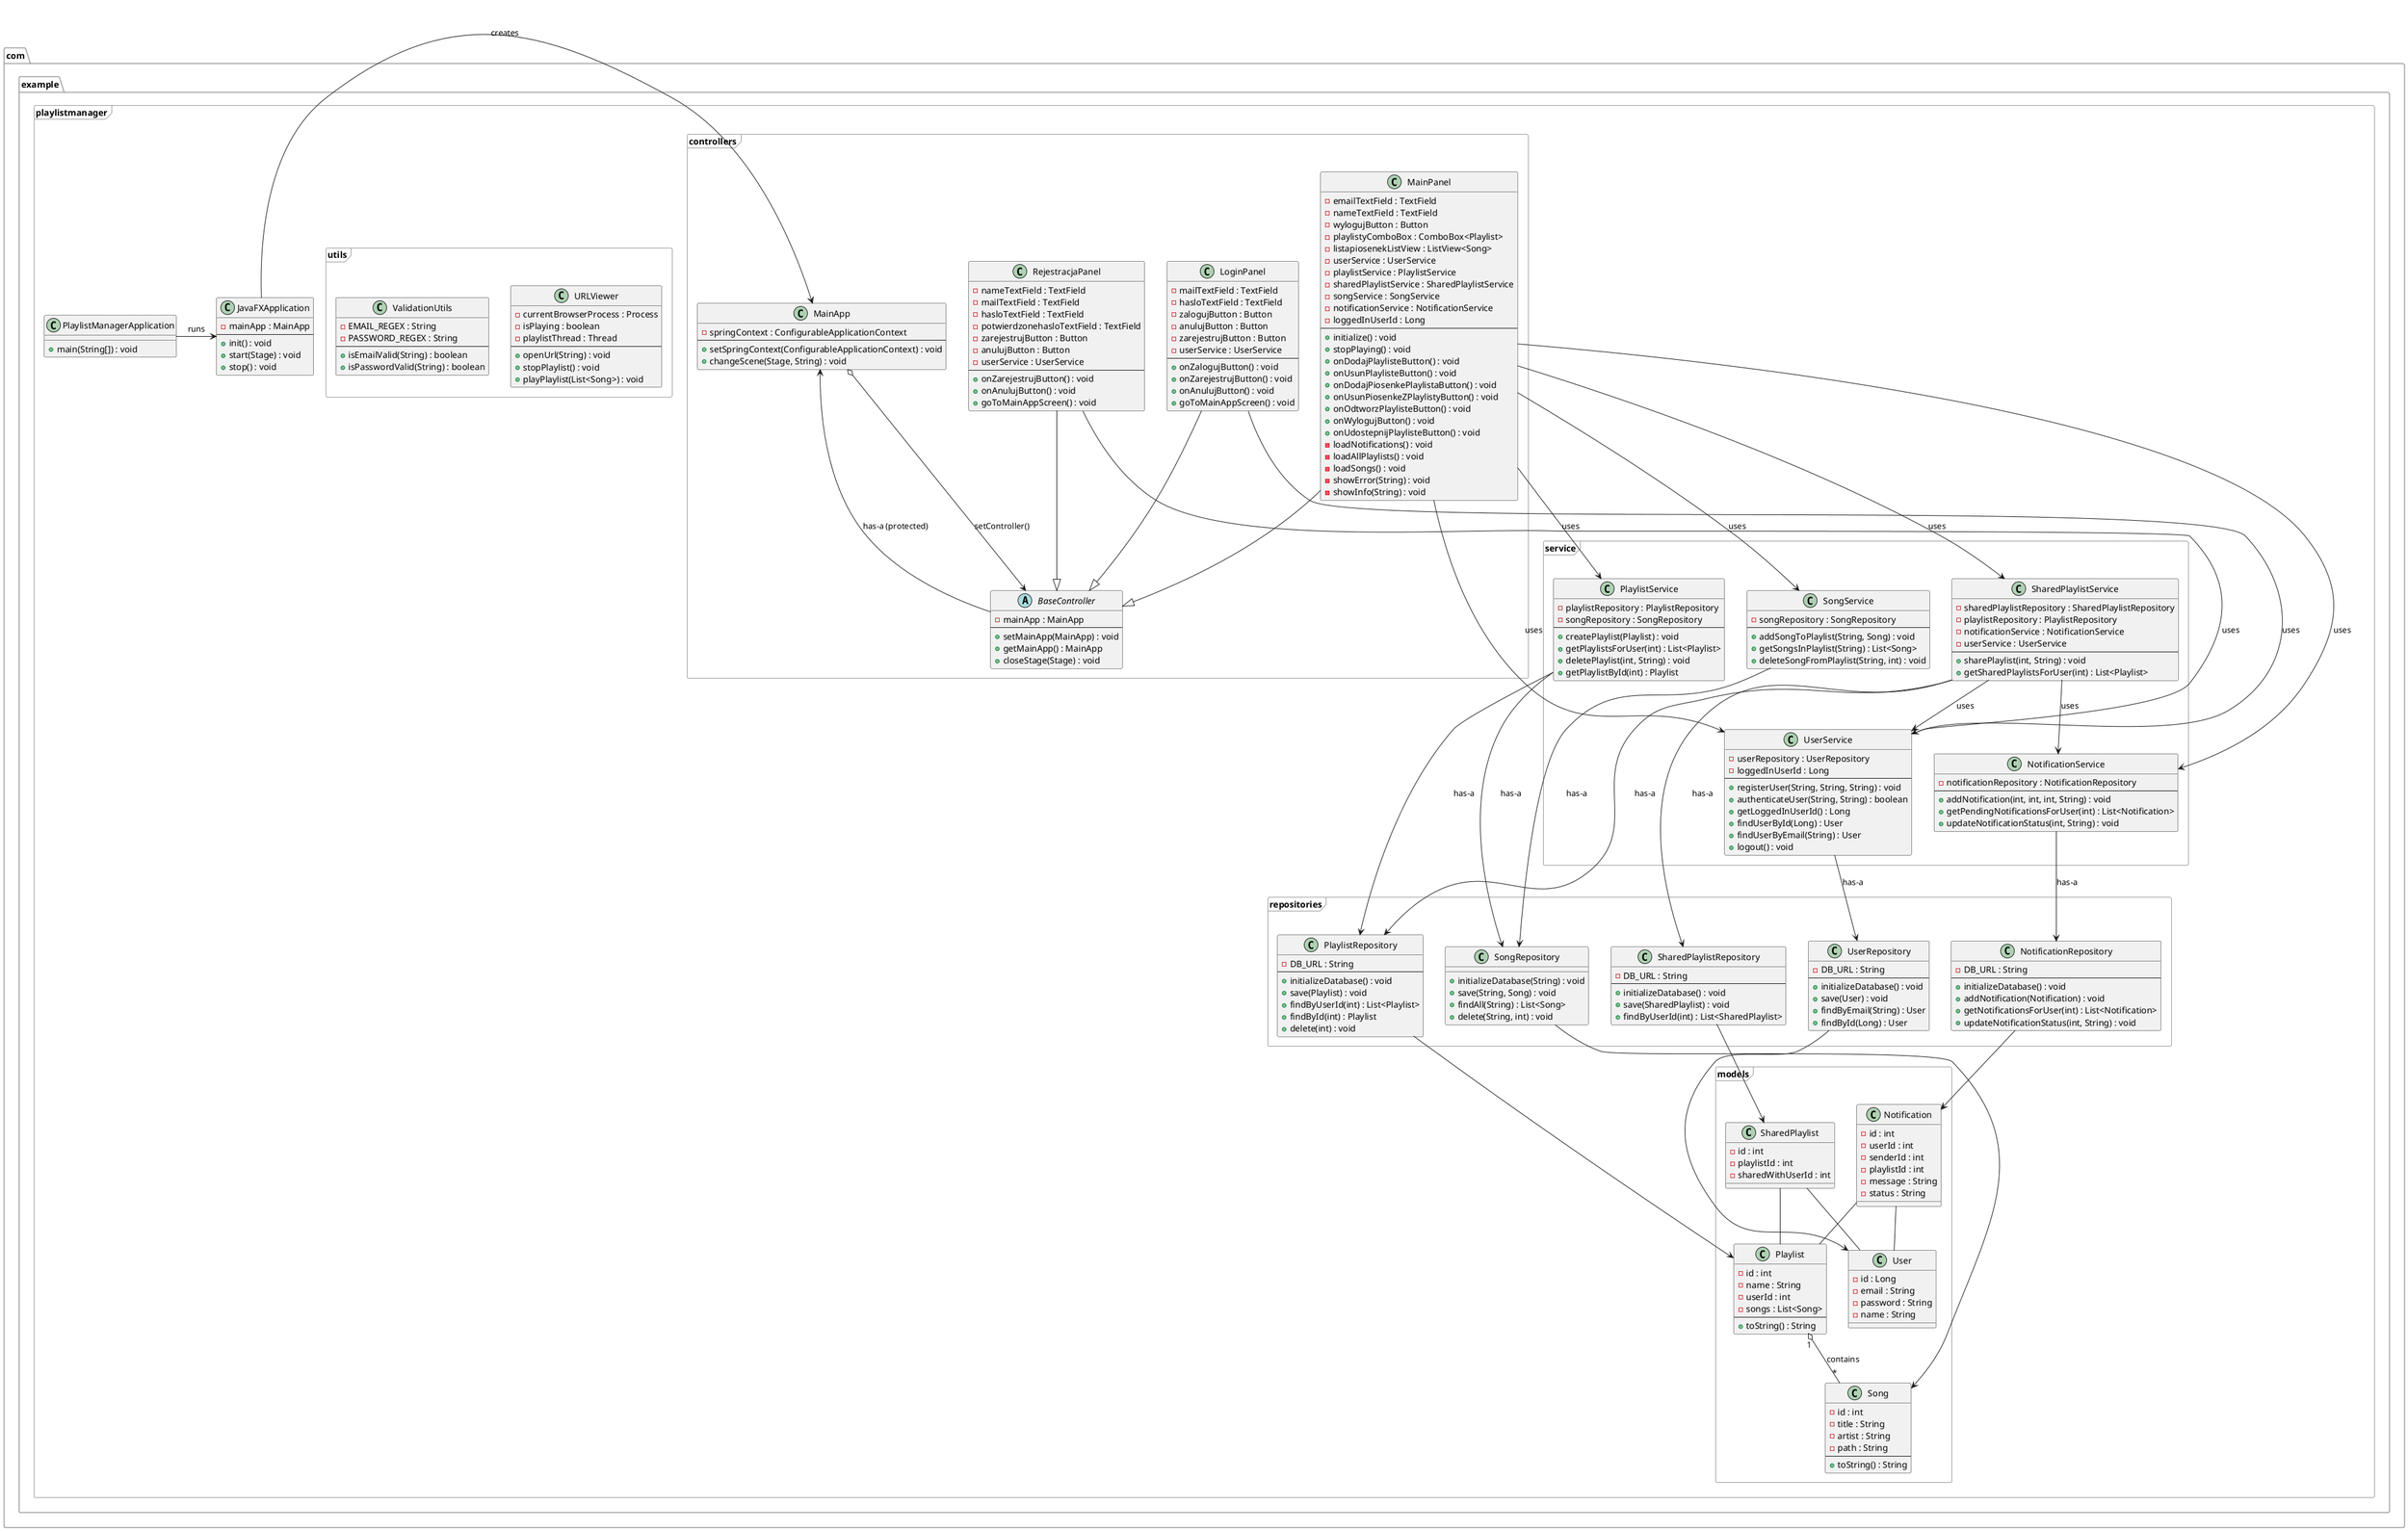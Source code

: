 @startuml
skinparam packageTitleBackgroundColor #DDDDDD
skinparam packageBorderColor #999999
skinparam shadowing false

' Możesz ustawić orientację diagramu (układ top-down lub left-right)
' left to right direction

' Pakiet z kontrolerami
package "com.example.playlistmanager.controllers" <<Frame>> {
  abstract class BaseController {
    - mainApp : MainApp
    --
    + setMainApp(MainApp) : void
    + getMainApp() : MainApp
    + closeStage(Stage) : void
  }

  class MainApp {
    - springContext : ConfigurableApplicationContext
    --
    + setSpringContext(ConfigurableApplicationContext) : void
    + changeScene(Stage, String) : void
  }

  class LoginPanel {
    - mailTextField : TextField
    - hasloTextField : TextField
    - zalogujButton : Button
    - anulujButton : Button
    - zarejestrujButton : Button
    - userService : UserService
    --
    + onZalogujButton() : void
    + onZarejestrujButton() : void
    + onAnulujButton() : void
    + goToMainAppScreen() : void
  }

  class MainPanel {
    - emailTextField : TextField
    - nameTextField : TextField
    - wylogujButton : Button
    - playlistyComboBox : ComboBox<Playlist>
    - listapiosenekListView : ListView<Song>
    - userService : UserService
    - playlistService : PlaylistService
    - sharedPlaylistService : SharedPlaylistService
    - songService : SongService
    - notificationService : NotificationService
    - loggedInUserId : Long
    --
    + initialize() : void
    + stopPlaying() : void
    + onDodajPlaylisteButton() : void
    + onUsunPlaylisteButton() : void
    + onDodajPiosenkePlaylistaButton() : void
    + onUsunPiosenkeZPlaylistyButton() : void
    + onOdtworzPlaylisteButton() : void
    + onWylogujButton() : void
    + onUdostepnijPlaylisteButton() : void
    - loadNotifications() : void
    - loadAllPlaylists() : void
    - loadSongs() : void
    - showError(String) : void
    - showInfo(String) : void
  }

  class RejestracjaPanel {
    - nameTextField : TextField
    - mailTextField : TextField
    - hasloTextField : TextField
    - potwierdzonehasloTextField : TextField
    - zarejestrujButton : Button
    - anulujButton : Button
    - userService : UserService
    --
    + onZarejestrujButton() : void
    + onAnulujButton() : void
    + goToMainAppScreen() : void
  }

  ' Dziedziczenie kontrolerów
  LoginPanel --|> BaseController
  MainPanel --|> BaseController
  RejestracjaPanel --|> BaseController
}

' Pakiet z modelami
package "com.example.playlistmanager.models" <<Frame>> {
  class Notification {
    - id : int
    - userId : int
    - senderId : int
    - playlistId : int
    - message : String
    - status : String
  }

  class Playlist {
    - id : int
    - name : String
    - userId : int
    - songs : List<Song>
    --
    + toString() : String
  }

  class Song {
    - id : int
    - title : String
    - artist : String
    - path : String
    --
    + toString() : String
  }

  class SharedPlaylist {
    - id : int
    - playlistId : int
    - sharedWithUserId : int
  }

  class User {
    - id : Long
    - email : String
    - password : String
    - name : String
  }
}

' Pakiet z repozytoriami
package "com.example.playlistmanager.repositories" <<Frame>> {
  class NotificationRepository {
    - DB_URL : String
    --
    + initializeDatabase() : void
    + addNotification(Notification) : void
    + getNotificationsForUser(int) : List<Notification>
    + updateNotificationStatus(int, String) : void
  }

  class PlaylistRepository {
    - DB_URL : String
    --
    + initializeDatabase() : void
    + save(Playlist) : void
    + findByUserId(int) : List<Playlist>
    + findById(int) : Playlist
    + delete(int) : void
  }

  class SharedPlaylistRepository {
    - DB_URL : String
    --
    + initializeDatabase() : void
    + save(SharedPlaylist) : void
    + findByUserId(int) : List<SharedPlaylist>
  }

  class SongRepository {
    + initializeDatabase(String) : void
    + save(String, Song) : void
    + findAll(String) : List<Song>
    + delete(String, int) : void
  }

  class UserRepository {
    - DB_URL : String
    --
    + initializeDatabase() : void
    + save(User) : void
    + findByEmail(String) : User
    + findById(Long) : User
  }
}

' Pakiet z serwisami
package "com.example.playlistmanager.service" <<Frame>> {
  class NotificationService {
    - notificationRepository : NotificationRepository
    --
    + addNotification(int, int, int, String) : void
    + getPendingNotificationsForUser(int) : List<Notification>
    + updateNotificationStatus(int, String) : void
  }

  class PlaylistService {
    - playlistRepository : PlaylistRepository
    - songRepository : SongRepository
    --
    + createPlaylist(Playlist) : void
    + getPlaylistsForUser(int) : List<Playlist>
    + deletePlaylist(int, String) : void
    + getPlaylistById(int) : Playlist
  }

  class SharedPlaylistService {
    - sharedPlaylistRepository : SharedPlaylistRepository
    - playlistRepository : PlaylistRepository
    - notificationService : NotificationService
    - userService : UserService
    --
    + sharePlaylist(int, String) : void
    + getSharedPlaylistsForUser(int) : List<Playlist>
  }

  class SongService {
    - songRepository : SongRepository
    --
    + addSongToPlaylist(String, Song) : void
    + getSongsInPlaylist(String) : List<Song>
    + deleteSongFromPlaylist(String, int) : void
  }

  class UserService {
    - userRepository : UserRepository
    - loggedInUserId : Long
    --
    + registerUser(String, String, String) : void
    + authenticateUser(String, String) : boolean
    + getLoggedInUserId() : Long
    + findUserById(Long) : User
    + findUserByEmail(String) : User
    + logout() : void
  }
}

' Pakiet z klasami uruchomieniowymi i narzędziami
package "com.example.playlistmanager" <<Frame>> {
  class JavaFXApplication {
    - mainApp : MainApp
    --
    + init() : void
    + start(Stage) : void
    + stop() : void
  }

  class PlaylistManagerApplication {
    + main(String[]) : void
  }
}

package "com.example.playlistmanager.utils" <<Frame>> {
  class URLViewer {
    - currentBrowserProcess : Process
    - isPlaying : boolean
    - playlistThread : Thread
    --
    + openUrl(String) : void
    + stopPlaylist() : void
    + playPlaylist(List<Song>) : void
  }

  class ValidationUtils {
    - EMAIL_REGEX : String
    - PASSWORD_REGEX : String
    --
    + isEmailValid(String) : boolean
    + isPasswordValid(String) : boolean
  }
}

' Relacje między klasami (asocjacje, użycie, itd.)

' Kontrolery -> MainApp
BaseController --> MainApp : "has-a (protected)"

' LoginPanel, MainPanel, RejestracjaPanel -> userService
LoginPanel --> UserService : "uses"
MainPanel --> UserService : "uses"
RejestracjaPanel --> UserService : "uses"

' MainPanel -> PlaylistService, SharedPlaylistService, SongService, NotificationService
MainPanel --> PlaylistService : "uses"
MainPanel --> SharedPlaylistService : "uses"
MainPanel --> SongService : "uses"
MainPanel --> NotificationService : "uses"

' Serwisy -> Repozytoria
NotificationService --> NotificationRepository : "has-a"
PlaylistService --> PlaylistRepository : "has-a"
PlaylistService --> SongRepository : "has-a"
SharedPlaylistService --> SharedPlaylistRepository : "has-a"
SharedPlaylistService --> PlaylistRepository : "has-a"
SharedPlaylistService --> NotificationService : "uses"
SharedPlaylistService --> UserService : "uses"
SongService --> SongRepository : "has-a"
UserService --> UserRepository : "has-a"

' Repozytoria -> Modele (pośrednio, np. w metodach)
NotificationRepository --> Notification
PlaylistRepository --> Playlist
SharedPlaylistRepository --> SharedPlaylist
SongRepository --> Song
UserRepository --> User

' Relacja: Playlist -> Song (wewnątrz listy "songs")
Playlist "1" o-- "*" Song : "contains"

' SharedPlaylist -> Playlist (via playlistId)
' SharedPlaylist -> User (via sharedWithUserId)
SharedPlaylist -- Playlist
SharedPlaylist -- User

' Notification -> Playlist (via playlistId), -> User (via userId, senderId)
Notification -- User
Notification -- Playlist

' MainApp -> BaseController (ustawianie w changeScene)
MainApp o--> BaseController : "setController()"

JavaFXApplication -> MainApp : "creates"
PlaylistManagerApplication -> JavaFXApplication  : "runs"

@enduml
